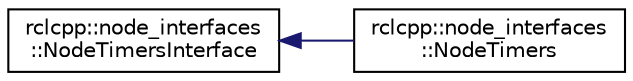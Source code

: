 digraph "Graphical Class Hierarchy"
{
  edge [fontname="Helvetica",fontsize="10",labelfontname="Helvetica",labelfontsize="10"];
  node [fontname="Helvetica",fontsize="10",shape=record];
  rankdir="LR";
  Node0 [label="rclcpp::node_interfaces\l::NodeTimersInterface",height=0.2,width=0.4,color="black", fillcolor="white", style="filled",URL="$classrclcpp_1_1node__interfaces_1_1NodeTimersInterface.html",tooltip="Pure virtual interface class for the NodeTimers part of the Node API. "];
  Node0 -> Node1 [dir="back",color="midnightblue",fontsize="10",style="solid",fontname="Helvetica"];
  Node1 [label="rclcpp::node_interfaces\l::NodeTimers",height=0.2,width=0.4,color="black", fillcolor="white", style="filled",URL="$classrclcpp_1_1node__interfaces_1_1NodeTimers.html",tooltip="Implementation of the NodeTimers part of the Node API. "];
}

